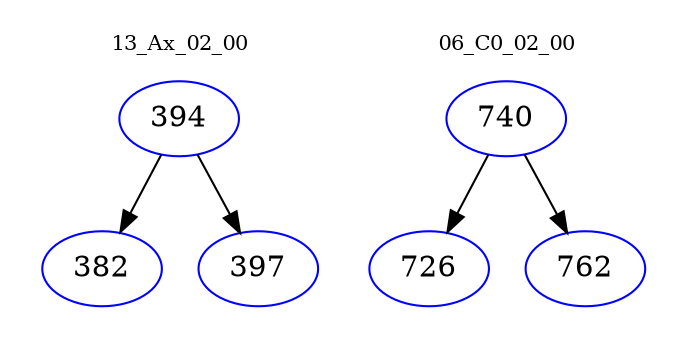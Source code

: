 digraph{
subgraph cluster_0 {
color = white
label = "13_Ax_02_00";
fontsize=10;
T0_394 [label="394", color="blue"]
T0_394 -> T0_382 [color="black"]
T0_382 [label="382", color="blue"]
T0_394 -> T0_397 [color="black"]
T0_397 [label="397", color="blue"]
}
subgraph cluster_1 {
color = white
label = "06_C0_02_00";
fontsize=10;
T1_740 [label="740", color="blue"]
T1_740 -> T1_726 [color="black"]
T1_726 [label="726", color="blue"]
T1_740 -> T1_762 [color="black"]
T1_762 [label="762", color="blue"]
}
}
